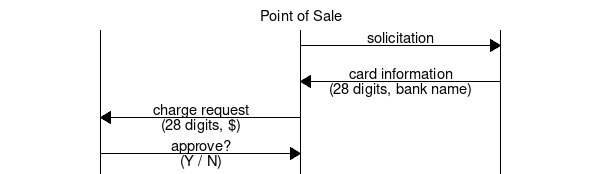 # Current CC Protocol
msc {
 arcgradient = 0;


 a [label=""],b [label="Point of Sale"],c [label=""];

 b=>c [label="solicitation"];
 c=>b [label="card information\n(28 digits, bank name)"];
 b=>a [label="charge request\n(28 digits, $)"];
 a=>b [label="approve?\n(Y / N)"];
}
